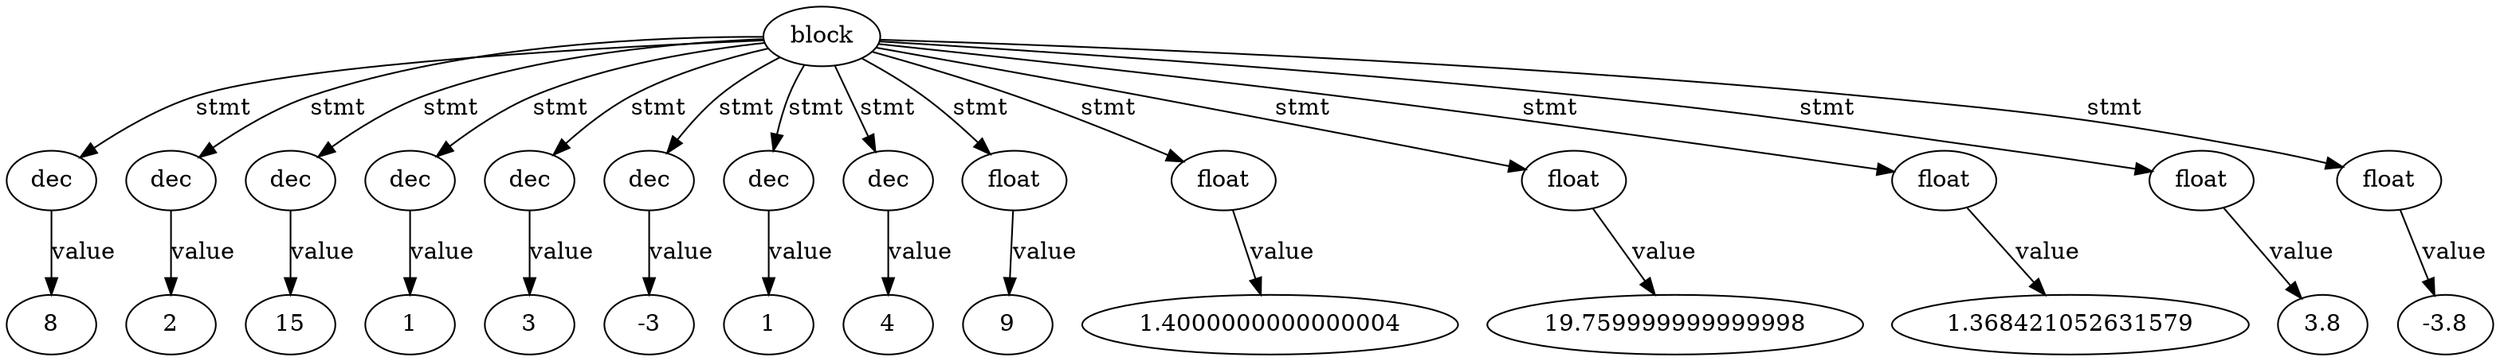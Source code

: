 digraph AST {
 ordering="out"
 "0" [label="block"];
 "0" -> "1" [label="stmt"];
 "1" [label="dec"];
 "1" -> "2" [label="value"];
 "2" [label="8"];
 "0" -> "3" [label="stmt"];
 "3" [label="dec"];
 "3" -> "4" [label="value"];
 "4" [label="2"];
 "0" -> "5" [label="stmt"];
 "5" [label="dec"];
 "5" -> "6" [label="value"];
 "6" [label="15"];
 "0" -> "7" [label="stmt"];
 "7" [label="dec"];
 "7" -> "8" [label="value"];
 "8" [label="1"];
 "0" -> "9" [label="stmt"];
 "9" [label="dec"];
 "9" -> "10" [label="value"];
 "10" [label="3"];
 "0" -> "11" [label="stmt"];
 "11" [label="dec"];
 "11" -> "12" [label="value"];
 "12" [label="-3"];
 "0" -> "13" [label="stmt"];
 "13" [label="dec"];
 "13" -> "14" [label="value"];
 "14" [label="1"];
 "0" -> "15" [label="stmt"];
 "15" [label="dec"];
 "15" -> "16" [label="value"];
 "16" [label="4"];
 "0" -> "17" [label="stmt"];
 "17" [label="float"];
 "17" -> "18" [label="value"];
 "18" [label="9"];
 "0" -> "19" [label="stmt"];
 "19" [label="float"];
 "19" -> "20" [label="value"];
 "20" [label="1.4000000000000004"];
 "0" -> "21" [label="stmt"];
 "21" [label="float"];
 "21" -> "22" [label="value"];
 "22" [label="19.759999999999998"];
 "0" -> "23" [label="stmt"];
 "23" [label="float"];
 "23" -> "24" [label="value"];
 "24" [label="1.368421052631579"];
 "0" -> "25" [label="stmt"];
 "25" [label="float"];
 "25" -> "26" [label="value"];
 "26" [label="3.8"];
 "0" -> "27" [label="stmt"];
 "27" [label="float"];
 "27" -> "28" [label="value"];
 "28" [label="-3.8"];
}
